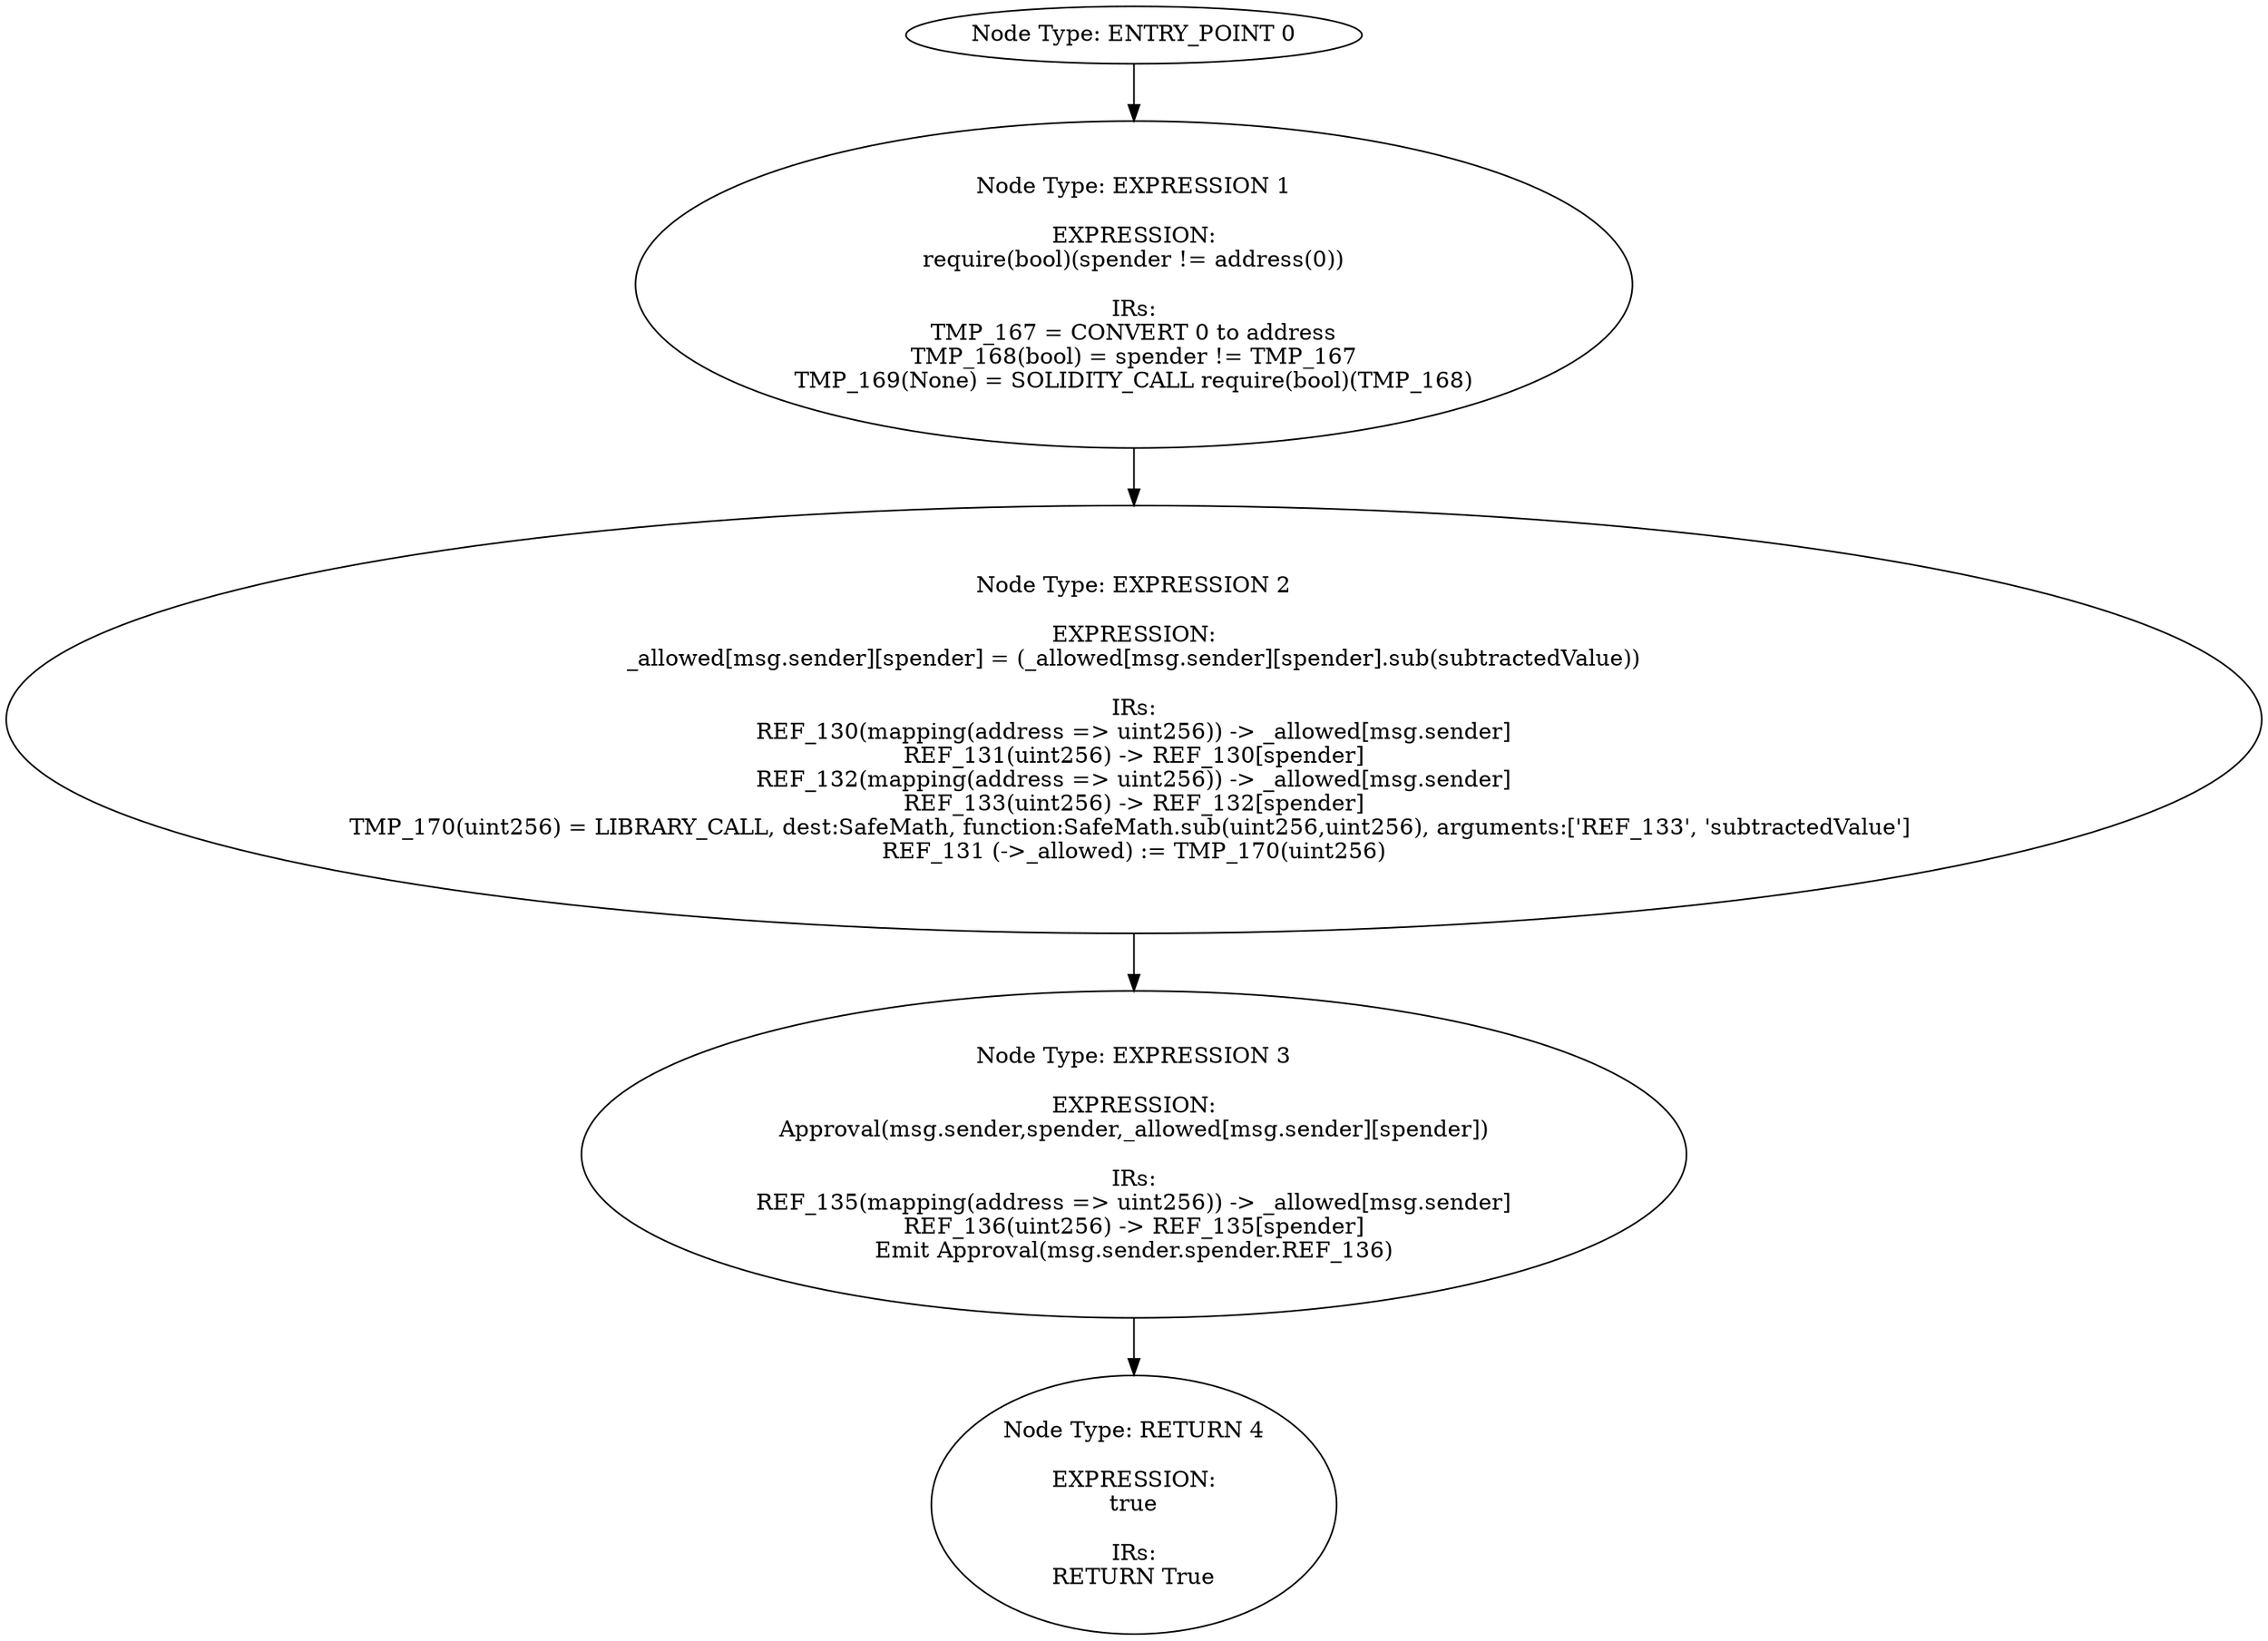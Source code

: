 digraph{
0[label="Node Type: ENTRY_POINT 0
"];
0->1;
1[label="Node Type: EXPRESSION 1

EXPRESSION:
require(bool)(spender != address(0))

IRs:
TMP_167 = CONVERT 0 to address
TMP_168(bool) = spender != TMP_167
TMP_169(None) = SOLIDITY_CALL require(bool)(TMP_168)"];
1->2;
2[label="Node Type: EXPRESSION 2

EXPRESSION:
_allowed[msg.sender][spender] = (_allowed[msg.sender][spender].sub(subtractedValue))

IRs:
REF_130(mapping(address => uint256)) -> _allowed[msg.sender]
REF_131(uint256) -> REF_130[spender]
REF_132(mapping(address => uint256)) -> _allowed[msg.sender]
REF_133(uint256) -> REF_132[spender]
TMP_170(uint256) = LIBRARY_CALL, dest:SafeMath, function:SafeMath.sub(uint256,uint256), arguments:['REF_133', 'subtractedValue'] 
REF_131 (->_allowed) := TMP_170(uint256)"];
2->3;
3[label="Node Type: EXPRESSION 3

EXPRESSION:
Approval(msg.sender,spender,_allowed[msg.sender][spender])

IRs:
REF_135(mapping(address => uint256)) -> _allowed[msg.sender]
REF_136(uint256) -> REF_135[spender]
Emit Approval(msg.sender.spender.REF_136)"];
3->4;
4[label="Node Type: RETURN 4

EXPRESSION:
true

IRs:
RETURN True"];
}
